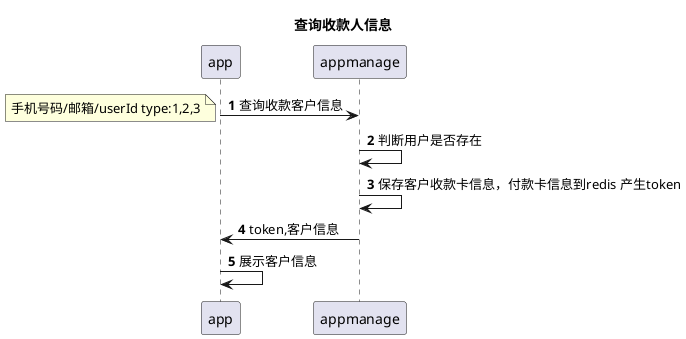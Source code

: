 @startuml
autonumber
title:查询收款人信息
app->appmanage:查询收款客户信息
note left:手机号码/邮箱/userId type:1,2,3
appmanage->appmanage:判断用户是否存在
appmanage->appmanage:保存客户收款卡信息，付款卡信息到redis 产生token
appmanage->app:token,客户信息
app->app:展示客户信息
@enduml